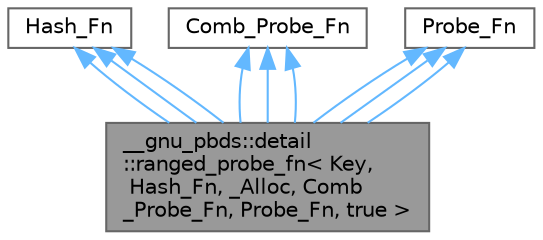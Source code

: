 digraph "__gnu_pbds::detail::ranged_probe_fn&lt; Key, Hash_Fn, _Alloc, Comb_Probe_Fn, Probe_Fn, true &gt;"
{
 // LATEX_PDF_SIZE
  bgcolor="transparent";
  edge [fontname=Helvetica,fontsize=10,labelfontname=Helvetica,labelfontsize=10];
  node [fontname=Helvetica,fontsize=10,shape=box,height=0.2,width=0.4];
  Node1 [id="Node000001",label="__gnu_pbds::detail\l::ranged_probe_fn\< Key,\l Hash_Fn, _Alloc, Comb\l_Probe_Fn, Probe_Fn, true \>",height=0.2,width=0.4,color="gray40", fillcolor="grey60", style="filled", fontcolor="black",tooltip=" "];
  Node2 -> Node1 [id="edge10_Node000001_Node000002",dir="back",color="steelblue1",style="solid",tooltip=" "];
  Node2 [id="Node000002",label="Hash_Fn",height=0.2,width=0.4,color="gray40", fillcolor="white", style="filled",tooltip=" "];
  Node3 -> Node1 [id="edge11_Node000001_Node000003",dir="back",color="steelblue1",style="solid",tooltip=" "];
  Node3 [id="Node000003",label="Comb_Probe_Fn",height=0.2,width=0.4,color="gray40", fillcolor="white", style="filled",tooltip=" "];
  Node4 -> Node1 [id="edge12_Node000001_Node000004",dir="back",color="steelblue1",style="solid",tooltip=" "];
  Node4 [id="Node000004",label="Probe_Fn",height=0.2,width=0.4,color="gray40", fillcolor="white", style="filled",tooltip=" "];
  Node2 -> Node1 [id="edge13_Node000001_Node000002",dir="back",color="steelblue1",style="solid",tooltip=" "];
  Node3 -> Node1 [id="edge14_Node000001_Node000003",dir="back",color="steelblue1",style="solid",tooltip=" "];
  Node4 -> Node1 [id="edge15_Node000001_Node000004",dir="back",color="steelblue1",style="solid",tooltip=" "];
  Node2 -> Node1 [id="edge16_Node000001_Node000002",dir="back",color="steelblue1",style="solid",tooltip=" "];
  Node3 -> Node1 [id="edge17_Node000001_Node000003",dir="back",color="steelblue1",style="solid",tooltip=" "];
  Node4 -> Node1 [id="edge18_Node000001_Node000004",dir="back",color="steelblue1",style="solid",tooltip=" "];
}
